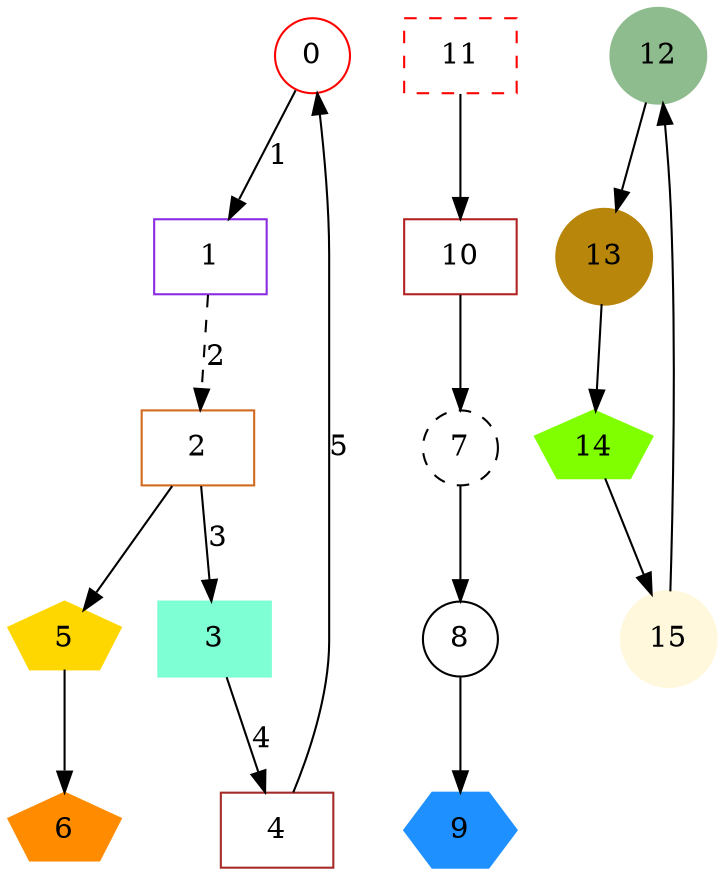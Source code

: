 digraph a
{
0 [shape=circle, color=red];
1 [shape=box, color=blueviolet];
2 [shape=box, color=chocolate];
3 [shape=box, style="filled", color=aquamarine];
4 [shape=box, color=brown];
5 [shape=pentagon, color=gold, style=filled];
6 [shape=pentagon, color=darkorange, style=filled];
7 [shape=circle, style=dashed];
8 [shape=circle];
9 [shape=hexagon, color=dodgerblue, style=filled];
10 [shape=box, color=firebrick];
11 [shape=box, color=red, style=dashed];
12 [shape = circle, style=filled, color=darkseagreen];
13 [shape = circle, style=filled, color=darkgoldenrod];
14 [shape = pentagon, style=filled, color=chartreuse];
15 [shape = circle, style=filled, color=cornsilk];
7 -> 8;
8 -> 9;
10 -> 7;
11 -> 10;
12 -> 13;
13 -> 14;
14 -> 15;
15 -> 12;
0 -> 1 [label="1"];
1 -> 2 [label="2", style=dashed];
2 -> 3 [label="3"];
2 -> 5;
5 -> 6;
3 -> 4 [label="4"];
4 -> 0 [label="5"];
}